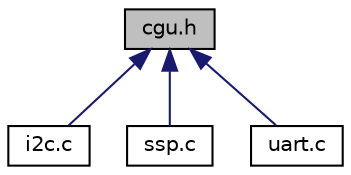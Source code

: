 digraph "cgu.h"
{
  edge [fontname="Helvetica",fontsize="10",labelfontname="Helvetica",labelfontsize="10"];
  node [fontname="Helvetica",fontsize="10",shape=record];
  Node1 [label="cgu.h",height=0.2,width=0.4,color="black", fillcolor="grey75", style="filled", fontcolor="black"];
  Node1 -> Node2 [dir="back",color="midnightblue",fontsize="10",style="solid",fontname="Helvetica"];
  Node2 [label="i2c.c",height=0.2,width=0.4,color="black", fillcolor="white", style="filled",URL="$i2c_8c.html"];
  Node1 -> Node3 [dir="back",color="midnightblue",fontsize="10",style="solid",fontname="Helvetica"];
  Node3 [label="ssp.c",height=0.2,width=0.4,color="black", fillcolor="white", style="filled",URL="$ssp_8c.html"];
  Node1 -> Node4 [dir="back",color="midnightblue",fontsize="10",style="solid",fontname="Helvetica"];
  Node4 [label="uart.c",height=0.2,width=0.4,color="black", fillcolor="white", style="filled",URL="$uart_8c.html"];
}
